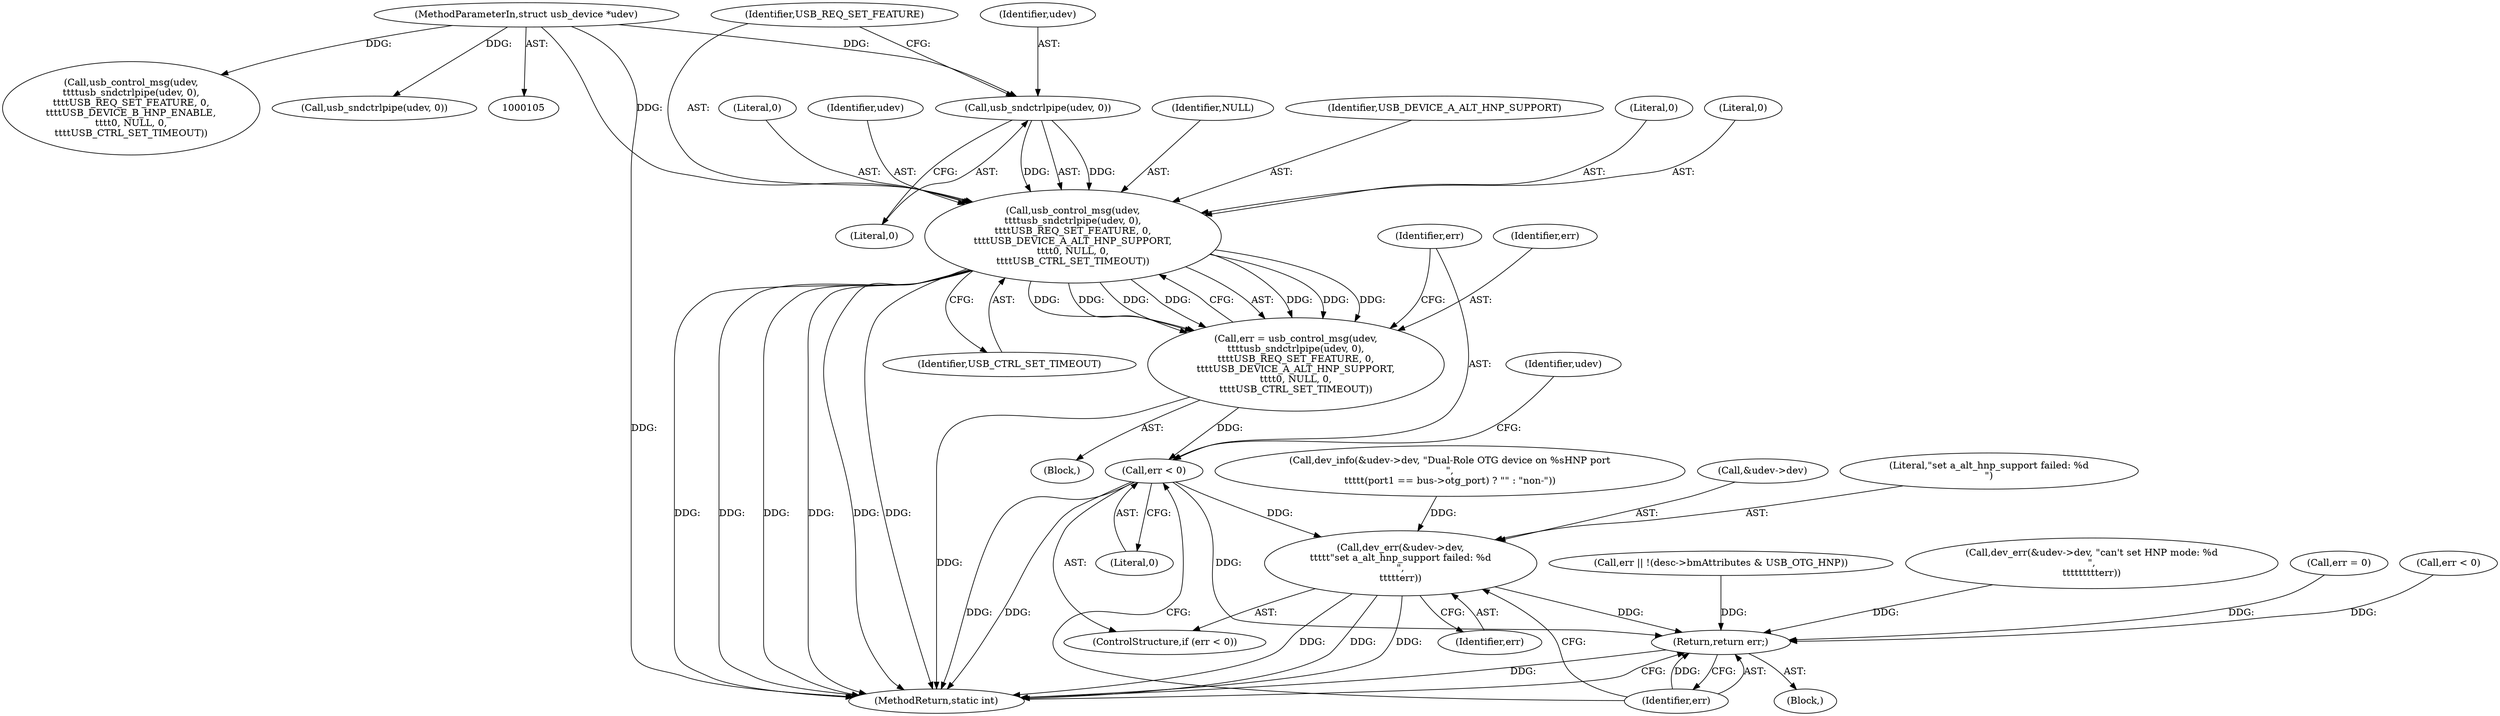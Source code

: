 digraph "0_linux_704620afc70cf47abb9d6a1a57f3825d2bca49cf@pointer" {
"1000254" [label="(Call,usb_sndctrlpipe(udev, 0))"];
"1000106" [label="(MethodParameterIn,struct usb_device *udev)"];
"1000252" [label="(Call,usb_control_msg(udev,\n\t\t\t\tusb_sndctrlpipe(udev, 0),\n\t\t\t\tUSB_REQ_SET_FEATURE, 0,\n\t\t\t\tUSB_DEVICE_A_ALT_HNP_SUPPORT,\n\t\t\t\t0, NULL, 0,\n\t\t\t\tUSB_CTRL_SET_TIMEOUT))"];
"1000250" [label="(Call,err = usb_control_msg(udev,\n\t\t\t\tusb_sndctrlpipe(udev, 0),\n\t\t\t\tUSB_REQ_SET_FEATURE, 0,\n\t\t\t\tUSB_DEVICE_A_ALT_HNP_SUPPORT,\n\t\t\t\t0, NULL, 0,\n\t\t\t\tUSB_CTRL_SET_TIMEOUT))"];
"1000265" [label="(Call,err < 0)"];
"1000268" [label="(Call,dev_err(&udev->dev,\n\t\t\t\t\t\"set a_alt_hnp_support failed: %d\n\",\n\t\t\t\t\terr))"];
"1000275" [label="(Return,return err;)"];
"1000255" [label="(Identifier,udev)"];
"1000258" [label="(Literal,0)"];
"1000267" [label="(Literal,0)"];
"1000254" [label="(Call,usb_sndctrlpipe(udev, 0))"];
"1000275" [label="(Return,return err;)"];
"1000265" [label="(Call,err < 0)"];
"1000277" [label="(MethodReturn,static int)"];
"1000252" [label="(Call,usb_control_msg(udev,\n\t\t\t\tusb_sndctrlpipe(udev, 0),\n\t\t\t\tUSB_REQ_SET_FEATURE, 0,\n\t\t\t\tUSB_DEVICE_A_ALT_HNP_SUPPORT,\n\t\t\t\t0, NULL, 0,\n\t\t\t\tUSB_CTRL_SET_TIMEOUT))"];
"1000184" [label="(Call,dev_info(&udev->dev, \"Dual-Role OTG device on %sHNP port\n\",\n\t\t\t\t\t(port1 == bus->otg_port) ? \"\" : \"non-\"))"];
"1000264" [label="(ControlStructure,if (err < 0))"];
"1000253" [label="(Identifier,udev)"];
"1000212" [label="(Call,usb_control_msg(udev,\n\t\t\t\tusb_sndctrlpipe(udev, 0),\n\t\t\t\tUSB_REQ_SET_FEATURE, 0,\n\t\t\t\tUSB_DEVICE_B_HNP_ENABLE,\n\t\t\t\t0, NULL, 0,\n\t\t\t\tUSB_CTRL_SET_TIMEOUT))"];
"1000174" [label="(Call,err || !(desc->bmAttributes & USB_OTG_HNP))"];
"1000257" [label="(Identifier,USB_REQ_SET_FEATURE)"];
"1000261" [label="(Identifier,NULL)"];
"1000251" [label="(Identifier,err)"];
"1000256" [label="(Literal,0)"];
"1000269" [label="(Call,&udev->dev)"];
"1000250" [label="(Call,err = usb_control_msg(udev,\n\t\t\t\tusb_sndctrlpipe(udev, 0),\n\t\t\t\tUSB_REQ_SET_FEATURE, 0,\n\t\t\t\tUSB_DEVICE_A_ALT_HNP_SUPPORT,\n\t\t\t\t0, NULL, 0,\n\t\t\t\tUSB_CTRL_SET_TIMEOUT))"];
"1000266" [label="(Identifier,err)"];
"1000214" [label="(Call,usb_sndctrlpipe(udev, 0))"];
"1000229" [label="(Call,dev_err(&udev->dev, \"can't set HNP mode: %d\n\",\n\t\t\t\t\t\t\t\t\terr))"];
"1000259" [label="(Identifier,USB_DEVICE_A_ALT_HNP_SUPPORT)"];
"1000249" [label="(Block,)"];
"1000107" [label="(Block,)"];
"1000106" [label="(MethodParameterIn,struct usb_device *udev)"];
"1000273" [label="(Literal,\"set a_alt_hnp_support failed: %d\n\")"];
"1000260" [label="(Literal,0)"];
"1000271" [label="(Identifier,udev)"];
"1000109" [label="(Call,err = 0)"];
"1000268" [label="(Call,dev_err(&udev->dev,\n\t\t\t\t\t\"set a_alt_hnp_support failed: %d\n\",\n\t\t\t\t\terr))"];
"1000225" [label="(Call,err < 0)"];
"1000262" [label="(Literal,0)"];
"1000276" [label="(Identifier,err)"];
"1000274" [label="(Identifier,err)"];
"1000263" [label="(Identifier,USB_CTRL_SET_TIMEOUT)"];
"1000254" -> "1000252"  [label="AST: "];
"1000254" -> "1000256"  [label="CFG: "];
"1000255" -> "1000254"  [label="AST: "];
"1000256" -> "1000254"  [label="AST: "];
"1000257" -> "1000254"  [label="CFG: "];
"1000254" -> "1000252"  [label="DDG: "];
"1000254" -> "1000252"  [label="DDG: "];
"1000106" -> "1000254"  [label="DDG: "];
"1000106" -> "1000105"  [label="AST: "];
"1000106" -> "1000277"  [label="DDG: "];
"1000106" -> "1000212"  [label="DDG: "];
"1000106" -> "1000214"  [label="DDG: "];
"1000106" -> "1000252"  [label="DDG: "];
"1000252" -> "1000250"  [label="AST: "];
"1000252" -> "1000263"  [label="CFG: "];
"1000253" -> "1000252"  [label="AST: "];
"1000257" -> "1000252"  [label="AST: "];
"1000258" -> "1000252"  [label="AST: "];
"1000259" -> "1000252"  [label="AST: "];
"1000260" -> "1000252"  [label="AST: "];
"1000261" -> "1000252"  [label="AST: "];
"1000262" -> "1000252"  [label="AST: "];
"1000263" -> "1000252"  [label="AST: "];
"1000250" -> "1000252"  [label="CFG: "];
"1000252" -> "1000277"  [label="DDG: "];
"1000252" -> "1000277"  [label="DDG: "];
"1000252" -> "1000277"  [label="DDG: "];
"1000252" -> "1000277"  [label="DDG: "];
"1000252" -> "1000277"  [label="DDG: "];
"1000252" -> "1000277"  [label="DDG: "];
"1000252" -> "1000250"  [label="DDG: "];
"1000252" -> "1000250"  [label="DDG: "];
"1000252" -> "1000250"  [label="DDG: "];
"1000252" -> "1000250"  [label="DDG: "];
"1000252" -> "1000250"  [label="DDG: "];
"1000252" -> "1000250"  [label="DDG: "];
"1000252" -> "1000250"  [label="DDG: "];
"1000250" -> "1000249"  [label="AST: "];
"1000251" -> "1000250"  [label="AST: "];
"1000266" -> "1000250"  [label="CFG: "];
"1000250" -> "1000277"  [label="DDG: "];
"1000250" -> "1000265"  [label="DDG: "];
"1000265" -> "1000264"  [label="AST: "];
"1000265" -> "1000267"  [label="CFG: "];
"1000266" -> "1000265"  [label="AST: "];
"1000267" -> "1000265"  [label="AST: "];
"1000271" -> "1000265"  [label="CFG: "];
"1000276" -> "1000265"  [label="CFG: "];
"1000265" -> "1000277"  [label="DDG: "];
"1000265" -> "1000277"  [label="DDG: "];
"1000265" -> "1000268"  [label="DDG: "];
"1000265" -> "1000275"  [label="DDG: "];
"1000268" -> "1000264"  [label="AST: "];
"1000268" -> "1000274"  [label="CFG: "];
"1000269" -> "1000268"  [label="AST: "];
"1000273" -> "1000268"  [label="AST: "];
"1000274" -> "1000268"  [label="AST: "];
"1000276" -> "1000268"  [label="CFG: "];
"1000268" -> "1000277"  [label="DDG: "];
"1000268" -> "1000277"  [label="DDG: "];
"1000268" -> "1000277"  [label="DDG: "];
"1000184" -> "1000268"  [label="DDG: "];
"1000268" -> "1000275"  [label="DDG: "];
"1000275" -> "1000107"  [label="AST: "];
"1000275" -> "1000276"  [label="CFG: "];
"1000276" -> "1000275"  [label="AST: "];
"1000277" -> "1000275"  [label="CFG: "];
"1000275" -> "1000277"  [label="DDG: "];
"1000276" -> "1000275"  [label="DDG: "];
"1000229" -> "1000275"  [label="DDG: "];
"1000225" -> "1000275"  [label="DDG: "];
"1000109" -> "1000275"  [label="DDG: "];
"1000174" -> "1000275"  [label="DDG: "];
}
